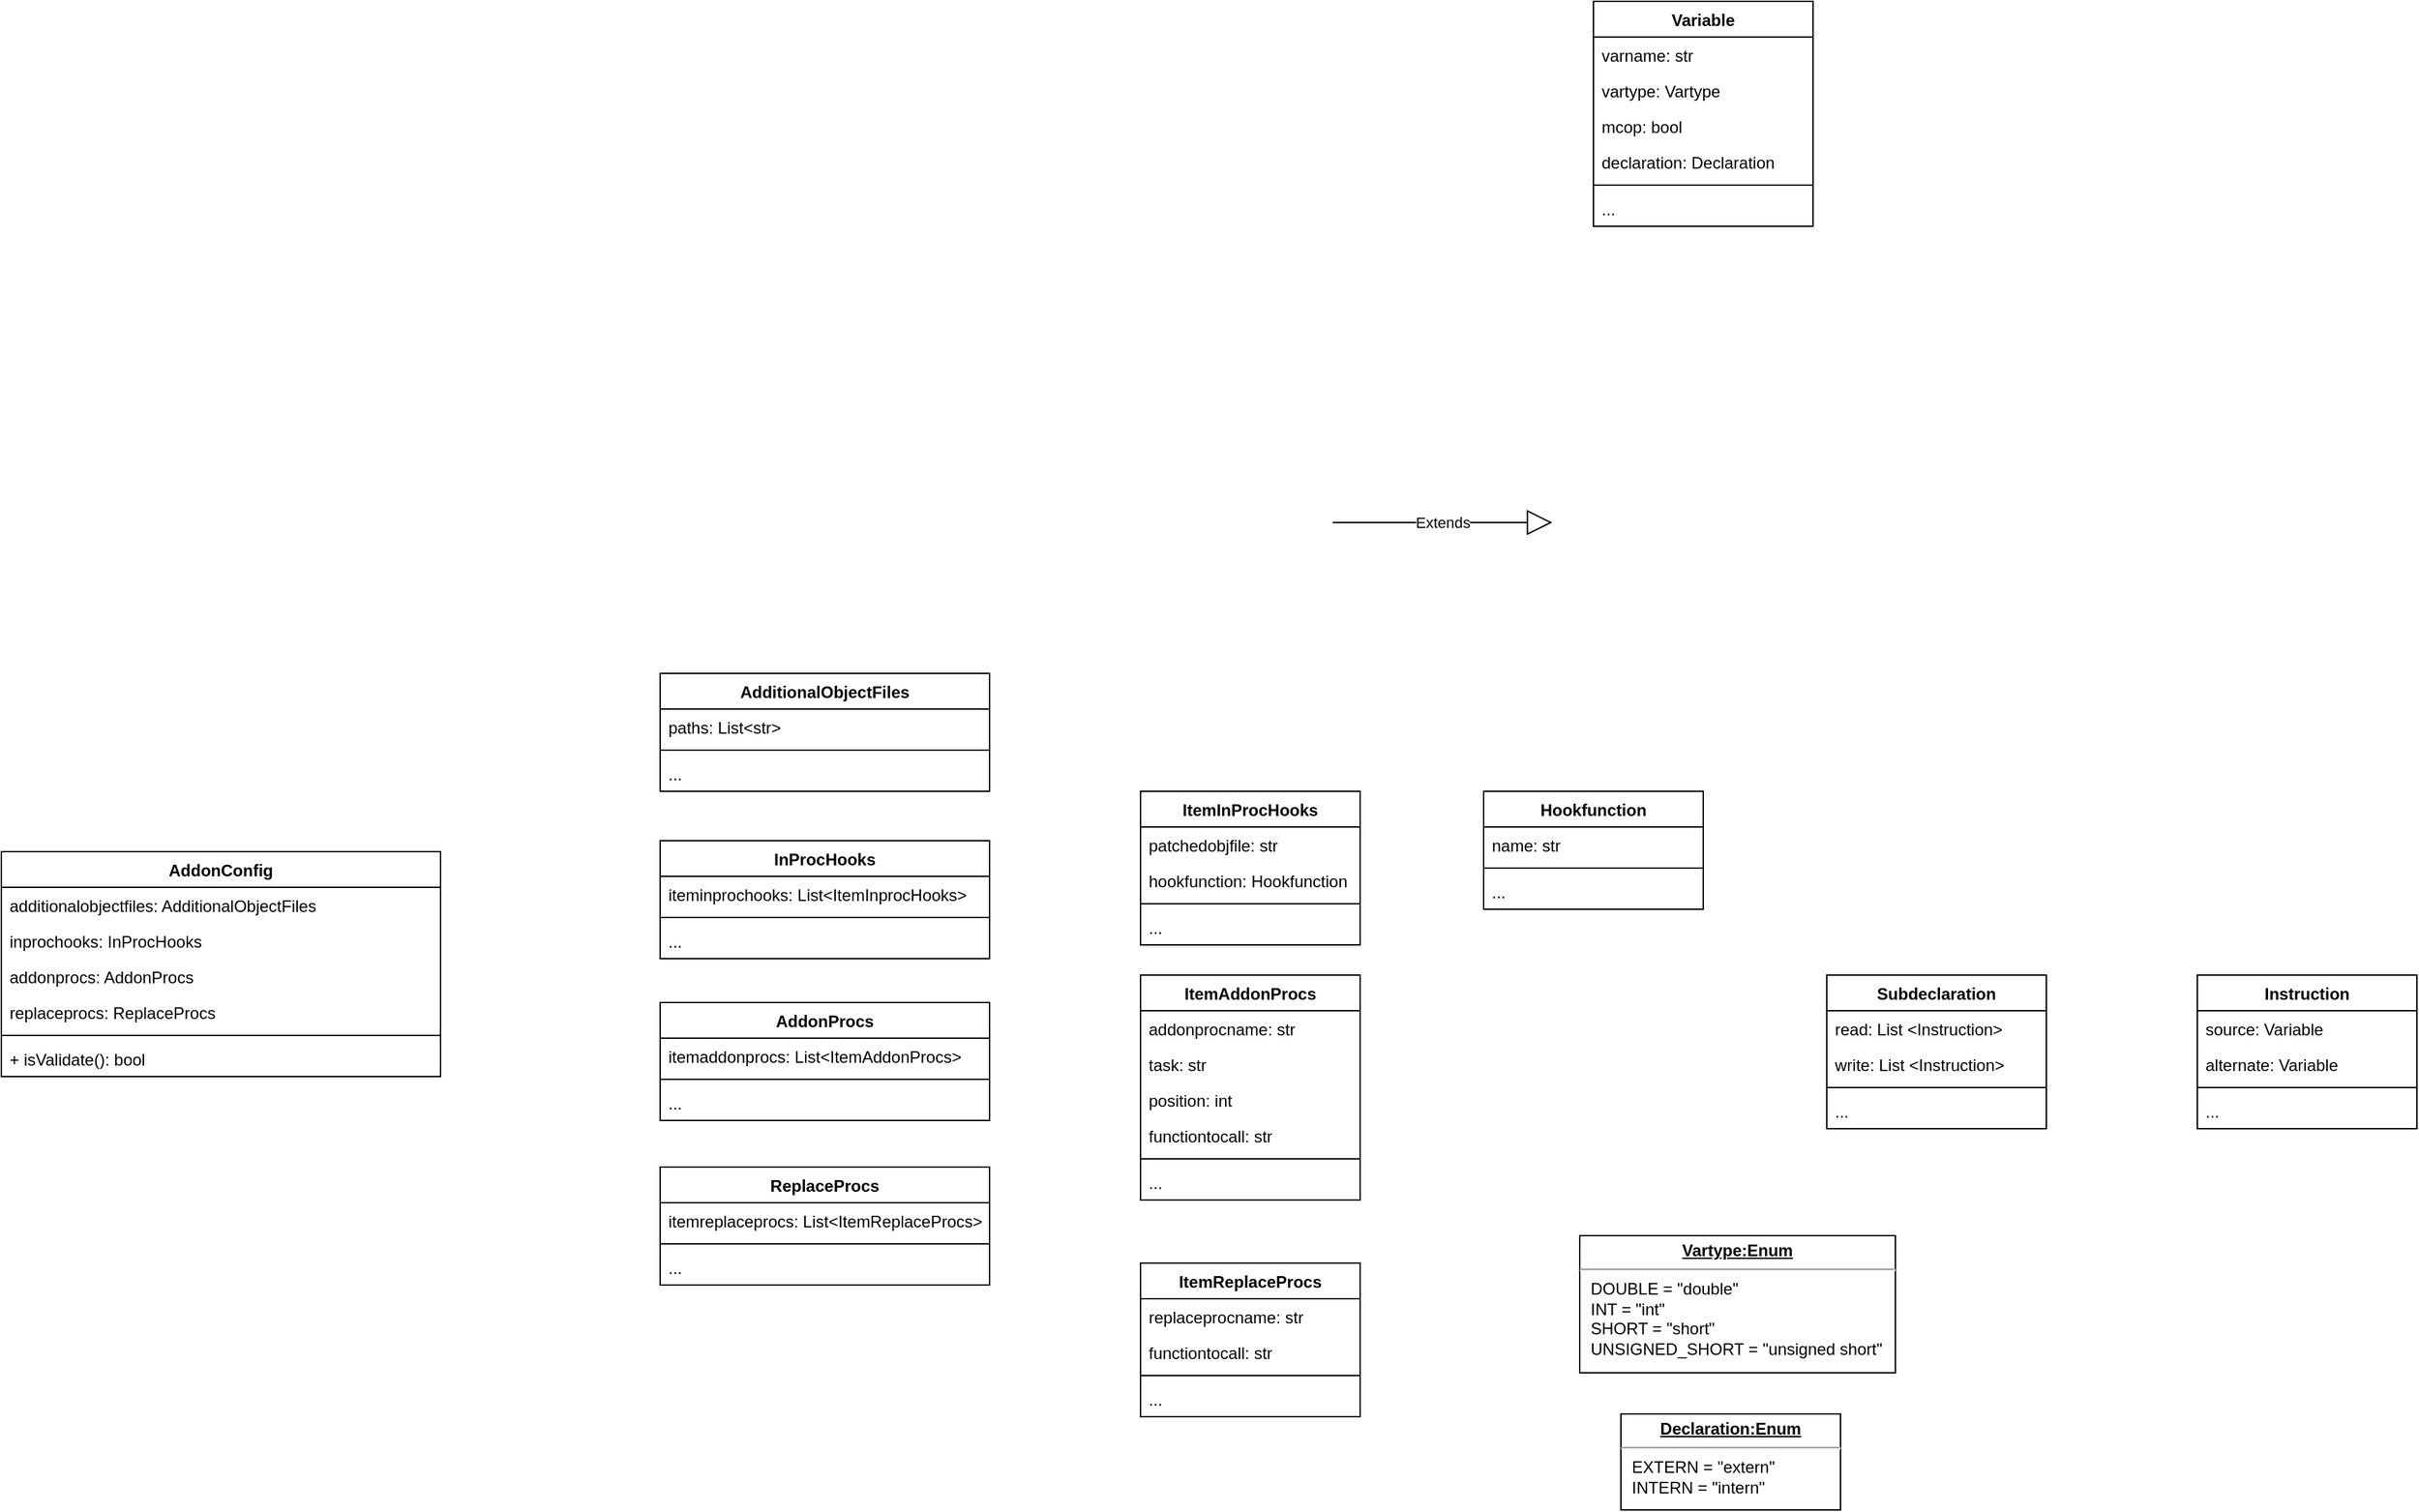 <mxfile version="14.4.2" type="github">
  <diagram id="Y8QuykX-hquIZO_XGv_x" name="Page-1">
    <mxGraphModel dx="2035" dy="2962" grid="1" gridSize="10" guides="1" tooltips="1" connect="1" arrows="1" fold="1" page="1" pageScale="1" pageWidth="850" pageHeight="1100" math="0" shadow="0">
      <root>
        <mxCell id="0" />
        <mxCell id="1" parent="0" />
        <mxCell id="mJCEl81Ft5hLRhg9jTh3-1" value="AddonConfig" style="swimlane;fontStyle=1;align=center;verticalAlign=top;childLayout=stackLayout;horizontal=1;startSize=26;horizontalStack=0;resizeParent=1;resizeParentMax=0;resizeLast=0;collapsible=1;marginBottom=0;" vertex="1" parent="1">
          <mxGeometry x="-760" y="-640" width="320" height="164" as="geometry" />
        </mxCell>
        <mxCell id="mJCEl81Ft5hLRhg9jTh3-2" value="additionalobjectfiles: AdditionalObjectFiles " style="text;strokeColor=none;fillColor=none;align=left;verticalAlign=top;spacingLeft=4;spacingRight=4;overflow=hidden;rotatable=0;points=[[0,0.5],[1,0.5]];portConstraint=eastwest;" vertex="1" parent="mJCEl81Ft5hLRhg9jTh3-1">
          <mxGeometry y="26" width="320" height="26" as="geometry" />
        </mxCell>
        <mxCell id="mJCEl81Ft5hLRhg9jTh3-70" value="inprochooks: InProcHooks" style="text;strokeColor=none;fillColor=none;align=left;verticalAlign=top;spacingLeft=4;spacingRight=4;overflow=hidden;rotatable=0;points=[[0,0.5],[1,0.5]];portConstraint=eastwest;" vertex="1" parent="mJCEl81Ft5hLRhg9jTh3-1">
          <mxGeometry y="52" width="320" height="26" as="geometry" />
        </mxCell>
        <mxCell id="mJCEl81Ft5hLRhg9jTh3-71" value="addonprocs: AddonProcs" style="text;strokeColor=none;fillColor=none;align=left;verticalAlign=top;spacingLeft=4;spacingRight=4;overflow=hidden;rotatable=0;points=[[0,0.5],[1,0.5]];portConstraint=eastwest;" vertex="1" parent="mJCEl81Ft5hLRhg9jTh3-1">
          <mxGeometry y="78" width="320" height="26" as="geometry" />
        </mxCell>
        <mxCell id="mJCEl81Ft5hLRhg9jTh3-72" value="replaceprocs: ReplaceProcs" style="text;strokeColor=none;fillColor=none;align=left;verticalAlign=top;spacingLeft=4;spacingRight=4;overflow=hidden;rotatable=0;points=[[0,0.5],[1,0.5]];portConstraint=eastwest;" vertex="1" parent="mJCEl81Ft5hLRhg9jTh3-1">
          <mxGeometry y="104" width="320" height="26" as="geometry" />
        </mxCell>
        <mxCell id="mJCEl81Ft5hLRhg9jTh3-3" value="" style="line;strokeWidth=1;fillColor=none;align=left;verticalAlign=middle;spacingTop=-1;spacingLeft=3;spacingRight=3;rotatable=0;labelPosition=right;points=[];portConstraint=eastwest;" vertex="1" parent="mJCEl81Ft5hLRhg9jTh3-1">
          <mxGeometry y="130" width="320" height="8" as="geometry" />
        </mxCell>
        <mxCell id="mJCEl81Ft5hLRhg9jTh3-4" value="+ isValidate(): bool" style="text;strokeColor=none;fillColor=none;align=left;verticalAlign=top;spacingLeft=4;spacingRight=4;overflow=hidden;rotatable=0;points=[[0,0.5],[1,0.5]];portConstraint=eastwest;" vertex="1" parent="mJCEl81Ft5hLRhg9jTh3-1">
          <mxGeometry y="138" width="320" height="26" as="geometry" />
        </mxCell>
        <mxCell id="mJCEl81Ft5hLRhg9jTh3-9" value="Variable" style="swimlane;fontStyle=1;align=center;verticalAlign=top;childLayout=stackLayout;horizontal=1;startSize=26;horizontalStack=0;resizeParent=1;resizeParentMax=0;resizeLast=0;collapsible=1;marginBottom=0;" vertex="1" parent="1">
          <mxGeometry x="400" y="-1260" width="160" height="164" as="geometry" />
        </mxCell>
        <mxCell id="mJCEl81Ft5hLRhg9jTh3-10" value="varname: str" style="text;strokeColor=none;fillColor=none;align=left;verticalAlign=top;spacingLeft=4;spacingRight=4;overflow=hidden;rotatable=0;points=[[0,0.5],[1,0.5]];portConstraint=eastwest;" vertex="1" parent="mJCEl81Ft5hLRhg9jTh3-9">
          <mxGeometry y="26" width="160" height="26" as="geometry" />
        </mxCell>
        <mxCell id="mJCEl81Ft5hLRhg9jTh3-13" value="vartype: Vartype" style="text;strokeColor=none;fillColor=none;align=left;verticalAlign=top;spacingLeft=4;spacingRight=4;overflow=hidden;rotatable=0;points=[[0,0.5],[1,0.5]];portConstraint=eastwest;" vertex="1" parent="mJCEl81Ft5hLRhg9jTh3-9">
          <mxGeometry y="52" width="160" height="26" as="geometry" />
        </mxCell>
        <mxCell id="mJCEl81Ft5hLRhg9jTh3-14" value="mcop: bool" style="text;strokeColor=none;fillColor=none;align=left;verticalAlign=top;spacingLeft=4;spacingRight=4;overflow=hidden;rotatable=0;points=[[0,0.5],[1,0.5]];portConstraint=eastwest;" vertex="1" parent="mJCEl81Ft5hLRhg9jTh3-9">
          <mxGeometry y="78" width="160" height="26" as="geometry" />
        </mxCell>
        <mxCell id="mJCEl81Ft5hLRhg9jTh3-15" value="declaration: Declaration" style="text;strokeColor=none;fillColor=none;align=left;verticalAlign=top;spacingLeft=4;spacingRight=4;overflow=hidden;rotatable=0;points=[[0,0.5],[1,0.5]];portConstraint=eastwest;" vertex="1" parent="mJCEl81Ft5hLRhg9jTh3-9">
          <mxGeometry y="104" width="160" height="26" as="geometry" />
        </mxCell>
        <mxCell id="mJCEl81Ft5hLRhg9jTh3-11" value="" style="line;strokeWidth=1;fillColor=none;align=left;verticalAlign=middle;spacingTop=-1;spacingLeft=3;spacingRight=3;rotatable=0;labelPosition=right;points=[];portConstraint=eastwest;" vertex="1" parent="mJCEl81Ft5hLRhg9jTh3-9">
          <mxGeometry y="130" width="160" height="8" as="geometry" />
        </mxCell>
        <mxCell id="mJCEl81Ft5hLRhg9jTh3-12" value="..." style="text;strokeColor=none;fillColor=none;align=left;verticalAlign=top;spacingLeft=4;spacingRight=4;overflow=hidden;rotatable=0;points=[[0,0.5],[1,0.5]];portConstraint=eastwest;" vertex="1" parent="mJCEl81Ft5hLRhg9jTh3-9">
          <mxGeometry y="138" width="160" height="26" as="geometry" />
        </mxCell>
        <mxCell id="mJCEl81Ft5hLRhg9jTh3-31" value="Instruction" style="swimlane;fontStyle=1;align=center;verticalAlign=top;childLayout=stackLayout;horizontal=1;startSize=26;horizontalStack=0;resizeParent=1;resizeParentMax=0;resizeLast=0;collapsible=1;marginBottom=0;" vertex="1" parent="1">
          <mxGeometry x="840" y="-550" width="160" height="112" as="geometry" />
        </mxCell>
        <mxCell id="mJCEl81Ft5hLRhg9jTh3-32" value="source: Variable" style="text;strokeColor=none;fillColor=none;align=left;verticalAlign=top;spacingLeft=4;spacingRight=4;overflow=hidden;rotatable=0;points=[[0,0.5],[1,0.5]];portConstraint=eastwest;" vertex="1" parent="mJCEl81Ft5hLRhg9jTh3-31">
          <mxGeometry y="26" width="160" height="26" as="geometry" />
        </mxCell>
        <mxCell id="mJCEl81Ft5hLRhg9jTh3-33" value="alternate: Variable" style="text;strokeColor=none;fillColor=none;align=left;verticalAlign=top;spacingLeft=4;spacingRight=4;overflow=hidden;rotatable=0;points=[[0,0.5],[1,0.5]];portConstraint=eastwest;" vertex="1" parent="mJCEl81Ft5hLRhg9jTh3-31">
          <mxGeometry y="52" width="160" height="26" as="geometry" />
        </mxCell>
        <mxCell id="mJCEl81Ft5hLRhg9jTh3-36" value="" style="line;strokeWidth=1;fillColor=none;align=left;verticalAlign=middle;spacingTop=-1;spacingLeft=3;spacingRight=3;rotatable=0;labelPosition=right;points=[];portConstraint=eastwest;" vertex="1" parent="mJCEl81Ft5hLRhg9jTh3-31">
          <mxGeometry y="78" width="160" height="8" as="geometry" />
        </mxCell>
        <mxCell id="mJCEl81Ft5hLRhg9jTh3-37" value="..." style="text;strokeColor=none;fillColor=none;align=left;verticalAlign=top;spacingLeft=4;spacingRight=4;overflow=hidden;rotatable=0;points=[[0,0.5],[1,0.5]];portConstraint=eastwest;" vertex="1" parent="mJCEl81Ft5hLRhg9jTh3-31">
          <mxGeometry y="86" width="160" height="26" as="geometry" />
        </mxCell>
        <mxCell id="mJCEl81Ft5hLRhg9jTh3-38" value="Subdeclaration" style="swimlane;fontStyle=1;align=center;verticalAlign=top;childLayout=stackLayout;horizontal=1;startSize=26;horizontalStack=0;resizeParent=1;resizeParentMax=0;resizeLast=0;collapsible=1;marginBottom=0;" vertex="1" parent="1">
          <mxGeometry x="570" y="-550" width="160" height="112" as="geometry">
            <mxRectangle x="410" y="330" width="120" height="26" as="alternateBounds" />
          </mxGeometry>
        </mxCell>
        <mxCell id="mJCEl81Ft5hLRhg9jTh3-39" value="read: List &lt;Instruction&gt;" style="text;strokeColor=none;fillColor=none;align=left;verticalAlign=top;spacingLeft=4;spacingRight=4;overflow=hidden;rotatable=0;points=[[0,0.5],[1,0.5]];portConstraint=eastwest;" vertex="1" parent="mJCEl81Ft5hLRhg9jTh3-38">
          <mxGeometry y="26" width="160" height="26" as="geometry" />
        </mxCell>
        <mxCell id="mJCEl81Ft5hLRhg9jTh3-40" value="write: List &lt;Instruction&gt;" style="text;strokeColor=none;fillColor=none;align=left;verticalAlign=top;spacingLeft=4;spacingRight=4;overflow=hidden;rotatable=0;points=[[0,0.5],[1,0.5]];portConstraint=eastwest;" vertex="1" parent="mJCEl81Ft5hLRhg9jTh3-38">
          <mxGeometry y="52" width="160" height="26" as="geometry" />
        </mxCell>
        <mxCell id="mJCEl81Ft5hLRhg9jTh3-41" value="" style="line;strokeWidth=1;fillColor=none;align=left;verticalAlign=middle;spacingTop=-1;spacingLeft=3;spacingRight=3;rotatable=0;labelPosition=right;points=[];portConstraint=eastwest;" vertex="1" parent="mJCEl81Ft5hLRhg9jTh3-38">
          <mxGeometry y="78" width="160" height="8" as="geometry" />
        </mxCell>
        <mxCell id="mJCEl81Ft5hLRhg9jTh3-42" value="..." style="text;strokeColor=none;fillColor=none;align=left;verticalAlign=top;spacingLeft=4;spacingRight=4;overflow=hidden;rotatable=0;points=[[0,0.5],[1,0.5]];portConstraint=eastwest;" vertex="1" parent="mJCEl81Ft5hLRhg9jTh3-38">
          <mxGeometry y="86" width="160" height="26" as="geometry" />
        </mxCell>
        <mxCell id="mJCEl81Ft5hLRhg9jTh3-43" value="Hookfunction" style="swimlane;fontStyle=1;align=center;verticalAlign=top;childLayout=stackLayout;horizontal=1;startSize=26;horizontalStack=0;resizeParent=1;resizeParentMax=0;resizeLast=0;collapsible=1;marginBottom=0;" vertex="1" parent="1">
          <mxGeometry x="320" y="-684" width="160" height="86" as="geometry" />
        </mxCell>
        <mxCell id="mJCEl81Ft5hLRhg9jTh3-44" value="name: str" style="text;strokeColor=none;fillColor=none;align=left;verticalAlign=top;spacingLeft=4;spacingRight=4;overflow=hidden;rotatable=0;points=[[0,0.5],[1,0.5]];portConstraint=eastwest;" vertex="1" parent="mJCEl81Ft5hLRhg9jTh3-43">
          <mxGeometry y="26" width="160" height="26" as="geometry" />
        </mxCell>
        <mxCell id="mJCEl81Ft5hLRhg9jTh3-46" value="" style="line;strokeWidth=1;fillColor=none;align=left;verticalAlign=middle;spacingTop=-1;spacingLeft=3;spacingRight=3;rotatable=0;labelPosition=right;points=[];portConstraint=eastwest;" vertex="1" parent="mJCEl81Ft5hLRhg9jTh3-43">
          <mxGeometry y="52" width="160" height="8" as="geometry" />
        </mxCell>
        <mxCell id="mJCEl81Ft5hLRhg9jTh3-47" value="..." style="text;strokeColor=none;fillColor=none;align=left;verticalAlign=top;spacingLeft=4;spacingRight=4;overflow=hidden;rotatable=0;points=[[0,0.5],[1,0.5]];portConstraint=eastwest;" vertex="1" parent="mJCEl81Ft5hLRhg9jTh3-43">
          <mxGeometry y="60" width="160" height="26" as="geometry" />
        </mxCell>
        <mxCell id="mJCEl81Ft5hLRhg9jTh3-49" value="ItemInProcHooks" style="swimlane;fontStyle=1;align=center;verticalAlign=top;childLayout=stackLayout;horizontal=1;startSize=26;horizontalStack=0;resizeParent=1;resizeParentMax=0;resizeLast=0;collapsible=1;marginBottom=0;" vertex="1" parent="1">
          <mxGeometry x="70" y="-684" width="160" height="112" as="geometry" />
        </mxCell>
        <mxCell id="mJCEl81Ft5hLRhg9jTh3-56" value="patchedobjfile: str" style="text;strokeColor=none;fillColor=none;align=left;verticalAlign=top;spacingLeft=4;spacingRight=4;overflow=hidden;rotatable=0;points=[[0,0.5],[1,0.5]];portConstraint=eastwest;" vertex="1" parent="mJCEl81Ft5hLRhg9jTh3-49">
          <mxGeometry y="26" width="160" height="26" as="geometry" />
        </mxCell>
        <mxCell id="mJCEl81Ft5hLRhg9jTh3-57" value="hookfunction: Hookfunction" style="text;strokeColor=none;fillColor=none;align=left;verticalAlign=top;spacingLeft=4;spacingRight=4;overflow=hidden;rotatable=0;points=[[0,0.5],[1,0.5]];portConstraint=eastwest;" vertex="1" parent="mJCEl81Ft5hLRhg9jTh3-49">
          <mxGeometry y="52" width="160" height="26" as="geometry" />
        </mxCell>
        <mxCell id="mJCEl81Ft5hLRhg9jTh3-54" value="" style="line;strokeWidth=1;fillColor=none;align=left;verticalAlign=middle;spacingTop=-1;spacingLeft=3;spacingRight=3;rotatable=0;labelPosition=right;points=[];portConstraint=eastwest;" vertex="1" parent="mJCEl81Ft5hLRhg9jTh3-49">
          <mxGeometry y="78" width="160" height="8" as="geometry" />
        </mxCell>
        <mxCell id="mJCEl81Ft5hLRhg9jTh3-55" value="..." style="text;strokeColor=none;fillColor=none;align=left;verticalAlign=top;spacingLeft=4;spacingRight=4;overflow=hidden;rotatable=0;points=[[0,0.5],[1,0.5]];portConstraint=eastwest;" vertex="1" parent="mJCEl81Ft5hLRhg9jTh3-49">
          <mxGeometry y="86" width="160" height="26" as="geometry" />
        </mxCell>
        <mxCell id="mJCEl81Ft5hLRhg9jTh3-58" value="InProcHooks" style="swimlane;fontStyle=1;align=center;verticalAlign=top;childLayout=stackLayout;horizontal=1;startSize=26;horizontalStack=0;resizeParent=1;resizeParentMax=0;resizeLast=0;collapsible=1;marginBottom=0;" vertex="1" parent="1">
          <mxGeometry x="-280" y="-648" width="240" height="86" as="geometry" />
        </mxCell>
        <mxCell id="mJCEl81Ft5hLRhg9jTh3-59" value="iteminprochooks: List&lt;ItemInprocHooks&gt;" style="text;strokeColor=none;fillColor=none;align=left;verticalAlign=top;spacingLeft=4;spacingRight=4;overflow=hidden;rotatable=0;points=[[0,0.5],[1,0.5]];portConstraint=eastwest;" vertex="1" parent="mJCEl81Ft5hLRhg9jTh3-58">
          <mxGeometry y="26" width="240" height="26" as="geometry" />
        </mxCell>
        <mxCell id="mJCEl81Ft5hLRhg9jTh3-63" value="" style="line;strokeWidth=1;fillColor=none;align=left;verticalAlign=middle;spacingTop=-1;spacingLeft=3;spacingRight=3;rotatable=0;labelPosition=right;points=[];portConstraint=eastwest;" vertex="1" parent="mJCEl81Ft5hLRhg9jTh3-58">
          <mxGeometry y="52" width="240" height="8" as="geometry" />
        </mxCell>
        <mxCell id="mJCEl81Ft5hLRhg9jTh3-64" value="..." style="text;strokeColor=none;fillColor=none;align=left;verticalAlign=top;spacingLeft=4;spacingRight=4;overflow=hidden;rotatable=0;points=[[0,0.5],[1,0.5]];portConstraint=eastwest;" vertex="1" parent="mJCEl81Ft5hLRhg9jTh3-58">
          <mxGeometry y="60" width="240" height="26" as="geometry" />
        </mxCell>
        <mxCell id="mJCEl81Ft5hLRhg9jTh3-73" value="AdditionalObjectFiles" style="swimlane;fontStyle=1;align=center;verticalAlign=top;childLayout=stackLayout;horizontal=1;startSize=26;horizontalStack=0;resizeParent=1;resizeParentMax=0;resizeLast=0;collapsible=1;marginBottom=0;" vertex="1" parent="1">
          <mxGeometry x="-280" y="-770" width="240" height="86" as="geometry">
            <mxRectangle x="-190" y="242" width="160" height="26" as="alternateBounds" />
          </mxGeometry>
        </mxCell>
        <mxCell id="mJCEl81Ft5hLRhg9jTh3-74" value="paths: List&lt;str&gt;" style="text;strokeColor=none;fillColor=none;align=left;verticalAlign=top;spacingLeft=4;spacingRight=4;overflow=hidden;rotatable=0;points=[[0,0.5],[1,0.5]];portConstraint=eastwest;" vertex="1" parent="mJCEl81Ft5hLRhg9jTh3-73">
          <mxGeometry y="26" width="240" height="26" as="geometry" />
        </mxCell>
        <mxCell id="mJCEl81Ft5hLRhg9jTh3-75" value="" style="line;strokeWidth=1;fillColor=none;align=left;verticalAlign=middle;spacingTop=-1;spacingLeft=3;spacingRight=3;rotatable=0;labelPosition=right;points=[];portConstraint=eastwest;" vertex="1" parent="mJCEl81Ft5hLRhg9jTh3-73">
          <mxGeometry y="52" width="240" height="8" as="geometry" />
        </mxCell>
        <mxCell id="mJCEl81Ft5hLRhg9jTh3-76" value="..." style="text;strokeColor=none;fillColor=none;align=left;verticalAlign=top;spacingLeft=4;spacingRight=4;overflow=hidden;rotatable=0;points=[[0,0.5],[1,0.5]];portConstraint=eastwest;" vertex="1" parent="mJCEl81Ft5hLRhg9jTh3-73">
          <mxGeometry y="60" width="240" height="26" as="geometry" />
        </mxCell>
        <mxCell id="mJCEl81Ft5hLRhg9jTh3-77" value="AddonProcs" style="swimlane;fontStyle=1;align=center;verticalAlign=top;childLayout=stackLayout;horizontal=1;startSize=26;horizontalStack=0;resizeParent=1;resizeParentMax=0;resizeLast=0;collapsible=1;marginBottom=0;" vertex="1" parent="1">
          <mxGeometry x="-280" y="-530" width="240" height="86" as="geometry" />
        </mxCell>
        <mxCell id="mJCEl81Ft5hLRhg9jTh3-78" value="itemaddonprocs: List&lt;ItemAddonProcs&gt;" style="text;strokeColor=none;fillColor=none;align=left;verticalAlign=top;spacingLeft=4;spacingRight=4;overflow=hidden;rotatable=0;points=[[0,0.5],[1,0.5]];portConstraint=eastwest;" vertex="1" parent="mJCEl81Ft5hLRhg9jTh3-77">
          <mxGeometry y="26" width="240" height="26" as="geometry" />
        </mxCell>
        <mxCell id="mJCEl81Ft5hLRhg9jTh3-79" value="" style="line;strokeWidth=1;fillColor=none;align=left;verticalAlign=middle;spacingTop=-1;spacingLeft=3;spacingRight=3;rotatable=0;labelPosition=right;points=[];portConstraint=eastwest;" vertex="1" parent="mJCEl81Ft5hLRhg9jTh3-77">
          <mxGeometry y="52" width="240" height="8" as="geometry" />
        </mxCell>
        <mxCell id="mJCEl81Ft5hLRhg9jTh3-80" value="..." style="text;strokeColor=none;fillColor=none;align=left;verticalAlign=top;spacingLeft=4;spacingRight=4;overflow=hidden;rotatable=0;points=[[0,0.5],[1,0.5]];portConstraint=eastwest;" vertex="1" parent="mJCEl81Ft5hLRhg9jTh3-77">
          <mxGeometry y="60" width="240" height="26" as="geometry" />
        </mxCell>
        <mxCell id="mJCEl81Ft5hLRhg9jTh3-82" value="ItemAddonProcs" style="swimlane;fontStyle=1;align=center;verticalAlign=top;childLayout=stackLayout;horizontal=1;startSize=26;horizontalStack=0;resizeParent=1;resizeParentMax=0;resizeLast=0;collapsible=1;marginBottom=0;" vertex="1" parent="1">
          <mxGeometry x="70" y="-550" width="160" height="164" as="geometry" />
        </mxCell>
        <mxCell id="mJCEl81Ft5hLRhg9jTh3-83" value="addonprocname: str" style="text;strokeColor=none;fillColor=none;align=left;verticalAlign=top;spacingLeft=4;spacingRight=4;overflow=hidden;rotatable=0;points=[[0,0.5],[1,0.5]];portConstraint=eastwest;" vertex="1" parent="mJCEl81Ft5hLRhg9jTh3-82">
          <mxGeometry y="26" width="160" height="26" as="geometry" />
        </mxCell>
        <mxCell id="mJCEl81Ft5hLRhg9jTh3-84" value="task: str" style="text;strokeColor=none;fillColor=none;align=left;verticalAlign=top;spacingLeft=4;spacingRight=4;overflow=hidden;rotatable=0;points=[[0,0.5],[1,0.5]];portConstraint=eastwest;" vertex="1" parent="mJCEl81Ft5hLRhg9jTh3-82">
          <mxGeometry y="52" width="160" height="26" as="geometry" />
        </mxCell>
        <mxCell id="mJCEl81Ft5hLRhg9jTh3-87" value="position: int" style="text;strokeColor=none;fillColor=none;align=left;verticalAlign=top;spacingLeft=4;spacingRight=4;overflow=hidden;rotatable=0;points=[[0,0.5],[1,0.5]];portConstraint=eastwest;" vertex="1" parent="mJCEl81Ft5hLRhg9jTh3-82">
          <mxGeometry y="78" width="160" height="26" as="geometry" />
        </mxCell>
        <mxCell id="mJCEl81Ft5hLRhg9jTh3-88" value="functiontocall: str" style="text;strokeColor=none;fillColor=none;align=left;verticalAlign=top;spacingLeft=4;spacingRight=4;overflow=hidden;rotatable=0;points=[[0,0.5],[1,0.5]];portConstraint=eastwest;" vertex="1" parent="mJCEl81Ft5hLRhg9jTh3-82">
          <mxGeometry y="104" width="160" height="26" as="geometry" />
        </mxCell>
        <mxCell id="mJCEl81Ft5hLRhg9jTh3-85" value="" style="line;strokeWidth=1;fillColor=none;align=left;verticalAlign=middle;spacingTop=-1;spacingLeft=3;spacingRight=3;rotatable=0;labelPosition=right;points=[];portConstraint=eastwest;" vertex="1" parent="mJCEl81Ft5hLRhg9jTh3-82">
          <mxGeometry y="130" width="160" height="8" as="geometry" />
        </mxCell>
        <mxCell id="mJCEl81Ft5hLRhg9jTh3-86" value="..." style="text;strokeColor=none;fillColor=none;align=left;verticalAlign=top;spacingLeft=4;spacingRight=4;overflow=hidden;rotatable=0;points=[[0,0.5],[1,0.5]];portConstraint=eastwest;" vertex="1" parent="mJCEl81Ft5hLRhg9jTh3-82">
          <mxGeometry y="138" width="160" height="26" as="geometry" />
        </mxCell>
        <mxCell id="mJCEl81Ft5hLRhg9jTh3-89" value="ReplaceProcs" style="swimlane;fontStyle=1;align=center;verticalAlign=top;childLayout=stackLayout;horizontal=1;startSize=26;horizontalStack=0;resizeParent=1;resizeParentMax=0;resizeLast=0;collapsible=1;marginBottom=0;" vertex="1" parent="1">
          <mxGeometry x="-280" y="-410" width="240" height="86" as="geometry" />
        </mxCell>
        <mxCell id="mJCEl81Ft5hLRhg9jTh3-90" value="itemreplaceprocs: List&lt;ItemReplaceProcs&gt;" style="text;strokeColor=none;fillColor=none;align=left;verticalAlign=top;spacingLeft=4;spacingRight=4;overflow=hidden;rotatable=0;points=[[0,0.5],[1,0.5]];portConstraint=eastwest;" vertex="1" parent="mJCEl81Ft5hLRhg9jTh3-89">
          <mxGeometry y="26" width="240" height="26" as="geometry" />
        </mxCell>
        <mxCell id="mJCEl81Ft5hLRhg9jTh3-91" value="" style="line;strokeWidth=1;fillColor=none;align=left;verticalAlign=middle;spacingTop=-1;spacingLeft=3;spacingRight=3;rotatable=0;labelPosition=right;points=[];portConstraint=eastwest;" vertex="1" parent="mJCEl81Ft5hLRhg9jTh3-89">
          <mxGeometry y="52" width="240" height="8" as="geometry" />
        </mxCell>
        <mxCell id="mJCEl81Ft5hLRhg9jTh3-92" value="..." style="text;strokeColor=none;fillColor=none;align=left;verticalAlign=top;spacingLeft=4;spacingRight=4;overflow=hidden;rotatable=0;points=[[0,0.5],[1,0.5]];portConstraint=eastwest;" vertex="1" parent="mJCEl81Ft5hLRhg9jTh3-89">
          <mxGeometry y="60" width="240" height="26" as="geometry" />
        </mxCell>
        <mxCell id="mJCEl81Ft5hLRhg9jTh3-93" value="ItemReplaceProcs" style="swimlane;fontStyle=1;align=center;verticalAlign=top;childLayout=stackLayout;horizontal=1;startSize=26;horizontalStack=0;resizeParent=1;resizeParentMax=0;resizeLast=0;collapsible=1;marginBottom=0;" vertex="1" parent="1">
          <mxGeometry x="70" y="-340" width="160" height="112" as="geometry" />
        </mxCell>
        <mxCell id="mJCEl81Ft5hLRhg9jTh3-94" value="replaceprocname: str" style="text;strokeColor=none;fillColor=none;align=left;verticalAlign=top;spacingLeft=4;spacingRight=4;overflow=hidden;rotatable=0;points=[[0,0.5],[1,0.5]];portConstraint=eastwest;" vertex="1" parent="mJCEl81Ft5hLRhg9jTh3-93">
          <mxGeometry y="26" width="160" height="26" as="geometry" />
        </mxCell>
        <mxCell id="mJCEl81Ft5hLRhg9jTh3-97" value="functiontocall: str" style="text;strokeColor=none;fillColor=none;align=left;verticalAlign=top;spacingLeft=4;spacingRight=4;overflow=hidden;rotatable=0;points=[[0,0.5],[1,0.5]];portConstraint=eastwest;" vertex="1" parent="mJCEl81Ft5hLRhg9jTh3-93">
          <mxGeometry y="52" width="160" height="26" as="geometry" />
        </mxCell>
        <mxCell id="mJCEl81Ft5hLRhg9jTh3-98" value="" style="line;strokeWidth=1;fillColor=none;align=left;verticalAlign=middle;spacingTop=-1;spacingLeft=3;spacingRight=3;rotatable=0;labelPosition=right;points=[];portConstraint=eastwest;" vertex="1" parent="mJCEl81Ft5hLRhg9jTh3-93">
          <mxGeometry y="78" width="160" height="8" as="geometry" />
        </mxCell>
        <mxCell id="mJCEl81Ft5hLRhg9jTh3-99" value="..." style="text;strokeColor=none;fillColor=none;align=left;verticalAlign=top;spacingLeft=4;spacingRight=4;overflow=hidden;rotatable=0;points=[[0,0.5],[1,0.5]];portConstraint=eastwest;" vertex="1" parent="mJCEl81Ft5hLRhg9jTh3-93">
          <mxGeometry y="86" width="160" height="26" as="geometry" />
        </mxCell>
        <mxCell id="mJCEl81Ft5hLRhg9jTh3-128" value="&lt;p style=&quot;margin: 0px ; margin-top: 4px ; text-align: center ; text-decoration: underline&quot;&gt;&lt;b&gt;Declaration:Enum&lt;/b&gt;&lt;/p&gt;&lt;hr&gt;&lt;p style=&quot;margin: 0px ; margin-left: 8px&quot;&gt;EXTERN = &quot;extern&quot;&lt;/p&gt;&lt;p style=&quot;margin: 0px ; margin-left: 8px&quot;&gt;INTERN = &quot;intern&quot;&lt;/p&gt;" style="verticalAlign=top;align=left;overflow=fill;fontSize=12;fontFamily=Helvetica;html=1;" vertex="1" parent="1">
          <mxGeometry x="420" y="-230" width="160" height="70" as="geometry" />
        </mxCell>
        <mxCell id="mJCEl81Ft5hLRhg9jTh3-129" value="&lt;p style=&quot;margin: 0px ; margin-top: 4px ; text-align: center ; text-decoration: underline&quot;&gt;&lt;b&gt;Vartype:Enum&lt;/b&gt;&lt;/p&gt;&lt;hr&gt;&lt;p style=&quot;margin: 0px ; margin-left: 8px&quot;&gt;DOUBLE = &quot;double&quot;&lt;/p&gt;&lt;p style=&quot;margin: 0px ; margin-left: 8px&quot;&gt;INT = &quot;int&quot;&lt;/p&gt;&lt;p style=&quot;margin: 0px ; margin-left: 8px&quot;&gt;SHORT = &quot;short&quot;&lt;/p&gt;&lt;p style=&quot;margin: 0px ; margin-left: 8px&quot;&gt;UNSIGNED_SHORT = &quot;unsigned short&quot;&lt;/p&gt;" style="verticalAlign=top;align=left;overflow=fill;fontSize=12;fontFamily=Helvetica;html=1;" vertex="1" parent="1">
          <mxGeometry x="390" y="-360" width="230" height="100" as="geometry" />
        </mxCell>
        <mxCell id="mJCEl81Ft5hLRhg9jTh3-132" value="Extends" style="endArrow=block;endSize=16;endFill=0;html=1;" edge="1" parent="1">
          <mxGeometry width="160" relative="1" as="geometry">
            <mxPoint x="210" y="-880" as="sourcePoint" />
            <mxPoint x="370" y="-880" as="targetPoint" />
          </mxGeometry>
        </mxCell>
      </root>
    </mxGraphModel>
  </diagram>
</mxfile>
